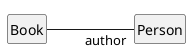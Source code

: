 @startuml
skinparam classAttributeIconSize 0
skinparam shadowing false
hide circle
hide empty members
Book -right- "author" Person: "               "
@enduml
